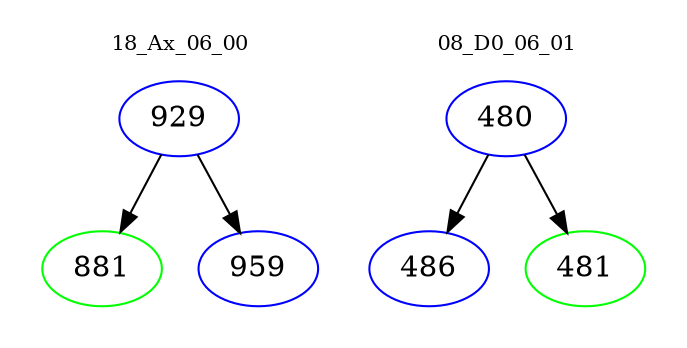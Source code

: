 digraph{
subgraph cluster_0 {
color = white
label = "18_Ax_06_00";
fontsize=10;
T0_929 [label="929", color="blue"]
T0_929 -> T0_881 [color="black"]
T0_881 [label="881", color="green"]
T0_929 -> T0_959 [color="black"]
T0_959 [label="959", color="blue"]
}
subgraph cluster_1 {
color = white
label = "08_D0_06_01";
fontsize=10;
T1_480 [label="480", color="blue"]
T1_480 -> T1_486 [color="black"]
T1_486 [label="486", color="blue"]
T1_480 -> T1_481 [color="black"]
T1_481 [label="481", color="green"]
}
}

